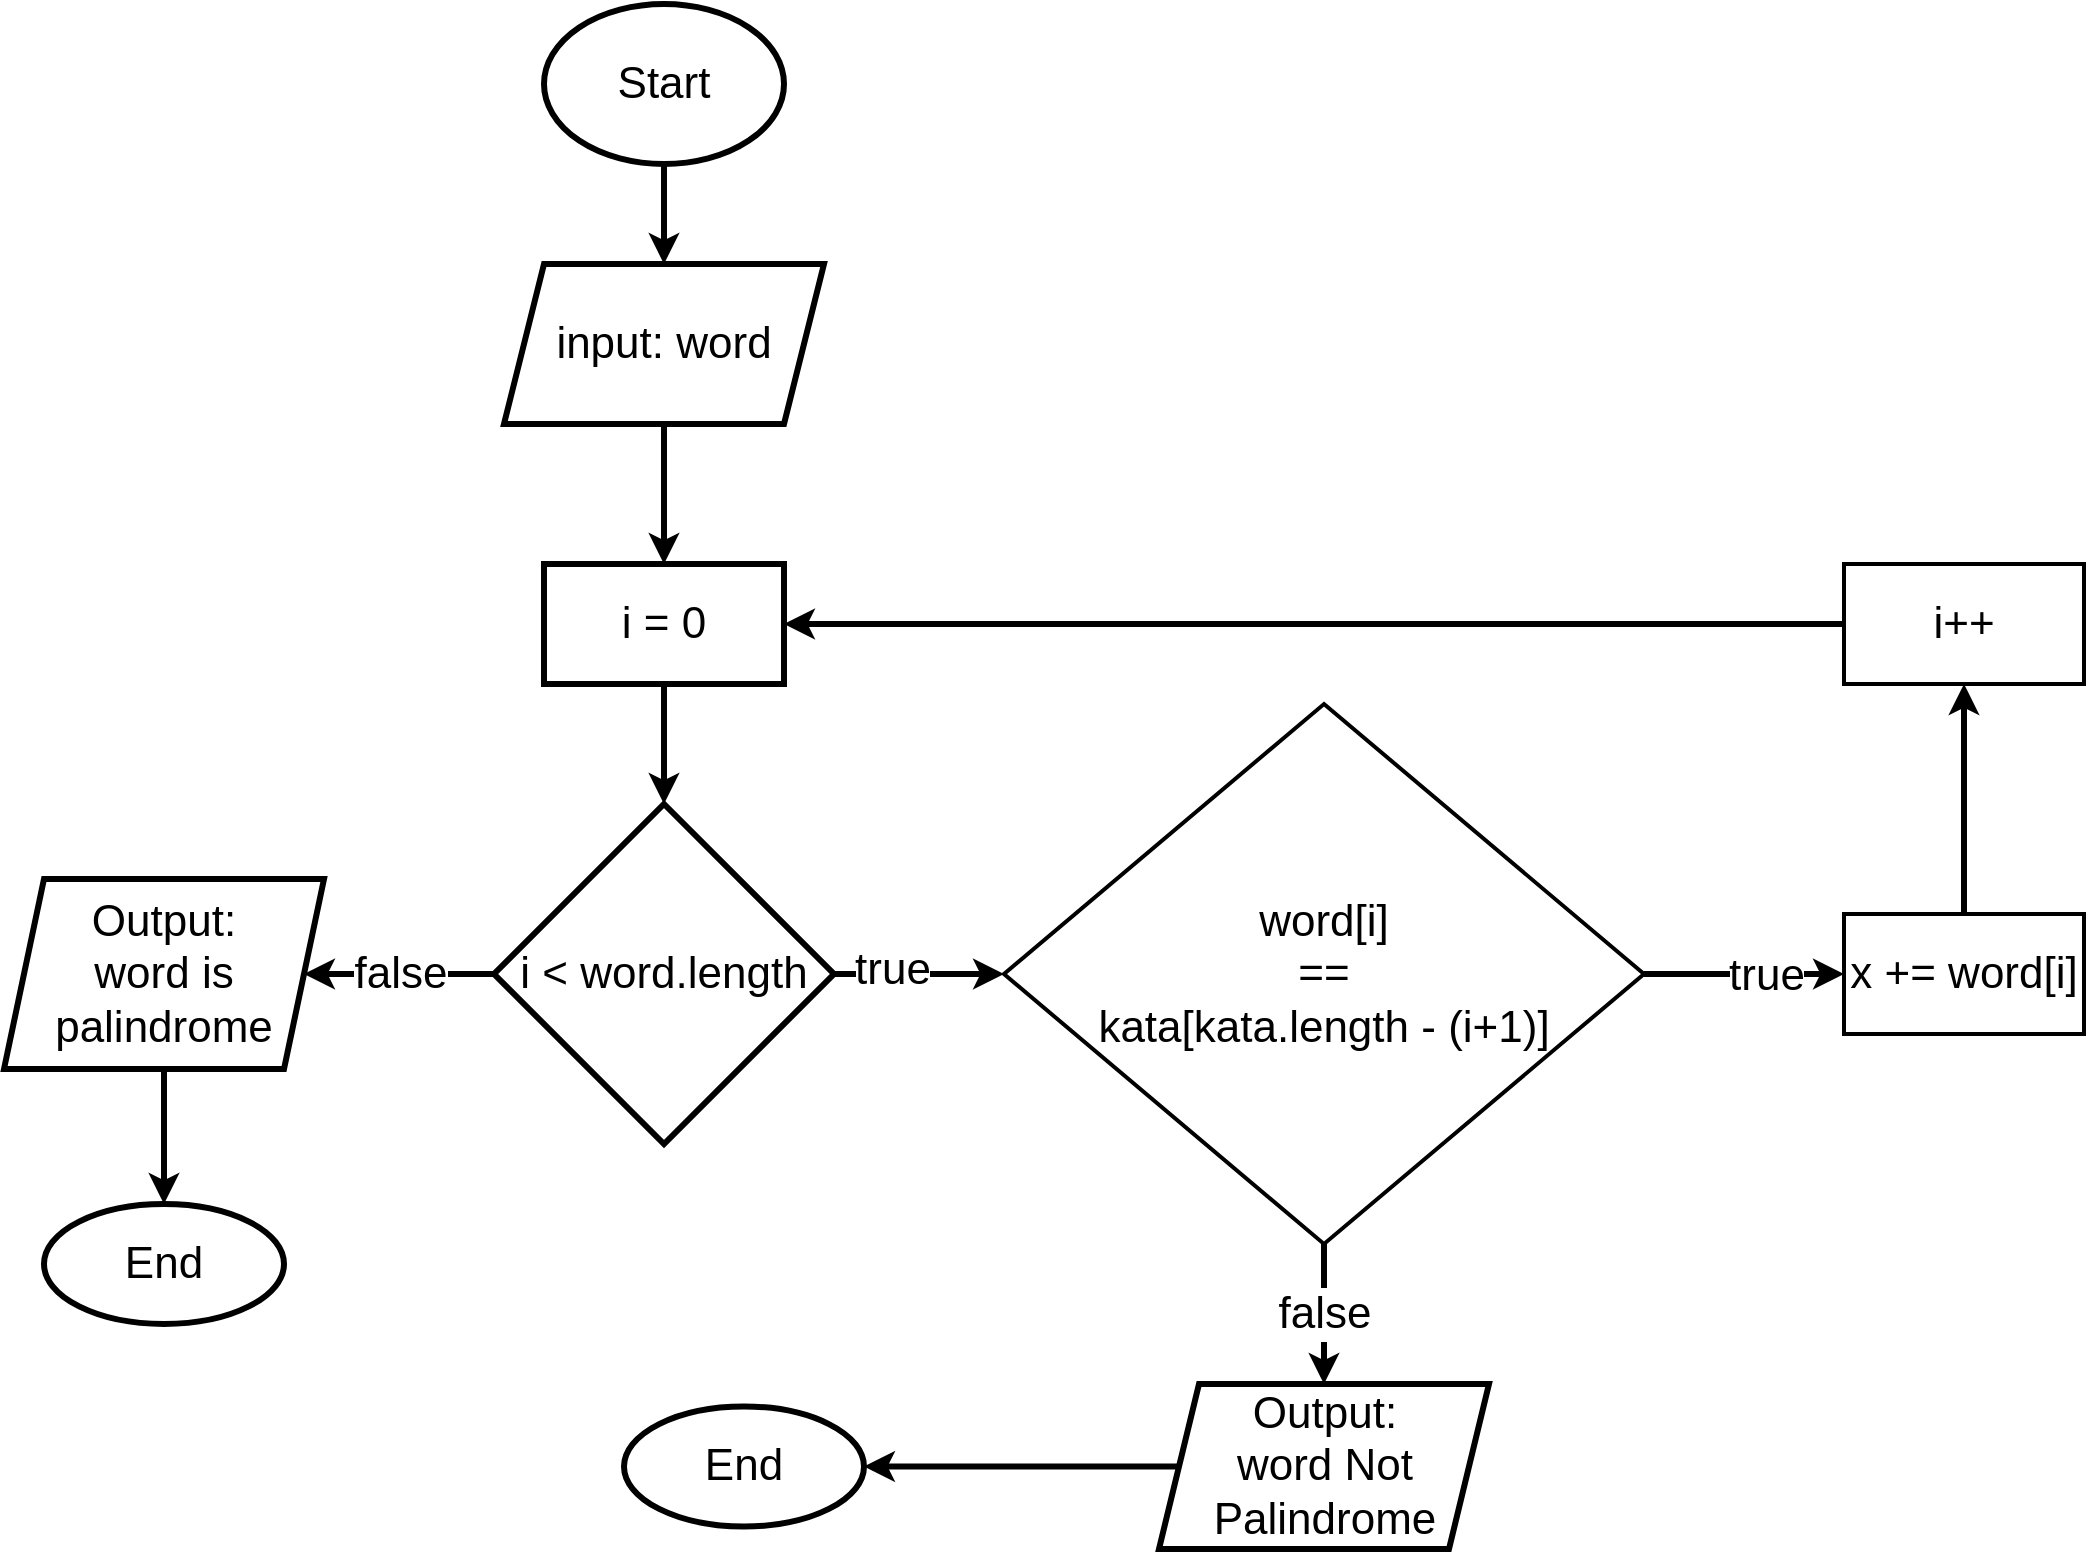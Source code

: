 <mxfile version="20.5.2" type="device"><diagram name="Page-1" id="74e2e168-ea6b-b213-b513-2b3c1d86103e"><mxGraphModel dx="1240" dy="703" grid="1" gridSize="10" guides="1" tooltips="1" connect="1" arrows="1" fold="1" page="1" pageScale="1" pageWidth="1100" pageHeight="850" background="none" math="0" shadow="0"><root><mxCell id="0"/><mxCell id="1" parent="0"/><mxCell id="OOnqW3lr7cRhFUy-42zu-3" value="" style="edgeStyle=orthogonalEdgeStyle;rounded=0;orthogonalLoop=1;jettySize=auto;html=1;strokeWidth=3;fontSize=22;" parent="1" source="OOnqW3lr7cRhFUy-42zu-1" target="OOnqW3lr7cRhFUy-42zu-2" edge="1"><mxGeometry relative="1" as="geometry"/></mxCell><mxCell id="OOnqW3lr7cRhFUy-42zu-1" value="&lt;font style=&quot;font-size: 22px;&quot;&gt;Start&lt;/font&gt;" style="ellipse;whiteSpace=wrap;html=1;strokeWidth=3;fontSize=22;" parent="1" vertex="1"><mxGeometry x="310" y="30" width="120" height="80" as="geometry"/></mxCell><mxCell id="OOnqW3lr7cRhFUy-42zu-5" value="" style="edgeStyle=orthogonalEdgeStyle;rounded=0;orthogonalLoop=1;jettySize=auto;html=1;strokeWidth=3;fontSize=22;" parent="1" source="OOnqW3lr7cRhFUy-42zu-2" target="OOnqW3lr7cRhFUy-42zu-4" edge="1"><mxGeometry relative="1" as="geometry"/></mxCell><mxCell id="OOnqW3lr7cRhFUy-42zu-2" value="&lt;font style=&quot;font-size: 22px;&quot;&gt;input: word&lt;/font&gt;" style="shape=parallelogram;perimeter=parallelogramPerimeter;whiteSpace=wrap;html=1;fixedSize=1;strokeWidth=3;fontSize=22;" parent="1" vertex="1"><mxGeometry x="290" y="160" width="160" height="80" as="geometry"/></mxCell><mxCell id="OOnqW3lr7cRhFUy-42zu-7" value="" style="edgeStyle=orthogonalEdgeStyle;rounded=0;orthogonalLoop=1;jettySize=auto;html=1;strokeWidth=3;fontSize=22;" parent="1" source="OOnqW3lr7cRhFUy-42zu-4" target="OOnqW3lr7cRhFUy-42zu-6" edge="1"><mxGeometry relative="1" as="geometry"/></mxCell><mxCell id="OOnqW3lr7cRhFUy-42zu-4" value="&lt;font style=&quot;font-size: 22px;&quot;&gt;i = 0&lt;/font&gt;" style="rounded=0;whiteSpace=wrap;html=1;strokeWidth=3;fontSize=22;" parent="1" vertex="1"><mxGeometry x="310" y="310" width="120" height="60" as="geometry"/></mxCell><mxCell id="OOnqW3lr7cRhFUy-42zu-15" value="" style="edgeStyle=none;rounded=0;orthogonalLoop=1;jettySize=auto;html=1;strokeWidth=3;fontSize=22;" parent="1" source="OOnqW3lr7cRhFUy-42zu-6" target="OOnqW3lr7cRhFUy-42zu-14" edge="1"><mxGeometry relative="1" as="geometry"/></mxCell><mxCell id="OOnqW3lr7cRhFUy-42zu-33" value="true" style="edgeLabel;html=1;align=center;verticalAlign=middle;resizable=0;points=[];fontSize=22;" parent="OOnqW3lr7cRhFUy-42zu-15" vertex="1" connectable="0"><mxGeometry x="-0.325" y="2" relative="1" as="geometry"><mxPoint as="offset"/></mxGeometry></mxCell><mxCell id="OOnqW3lr7cRhFUy-42zu-30" value="false" style="edgeStyle=none;rounded=0;orthogonalLoop=1;jettySize=auto;html=1;strokeWidth=3;fontSize=22;" parent="1" source="OOnqW3lr7cRhFUy-42zu-6" target="OOnqW3lr7cRhFUy-42zu-29" edge="1"><mxGeometry relative="1" as="geometry"/></mxCell><mxCell id="OOnqW3lr7cRhFUy-42zu-6" value="&lt;font style=&quot;font-size: 22px;&quot;&gt;i &amp;lt; word.length&lt;/font&gt;" style="rhombus;whiteSpace=wrap;html=1;rounded=0;strokeWidth=3;fontSize=22;" parent="1" vertex="1"><mxGeometry x="285" y="430" width="170" height="170" as="geometry"/></mxCell><mxCell id="OOnqW3lr7cRhFUy-42zu-17" value="false" style="edgeStyle=none;rounded=0;orthogonalLoop=1;jettySize=auto;html=1;strokeWidth=3;fontSize=22;" parent="1" source="OOnqW3lr7cRhFUy-42zu-14" target="OOnqW3lr7cRhFUy-42zu-26" edge="1"><mxGeometry relative="1" as="geometry"><mxPoint x="655.0" y="750" as="targetPoint"/></mxGeometry></mxCell><mxCell id="OOnqW3lr7cRhFUy-42zu-21" value="" style="edgeStyle=none;rounded=0;orthogonalLoop=1;jettySize=auto;html=1;strokeWidth=3;fontSize=22;" parent="1" source="OOnqW3lr7cRhFUy-42zu-14" target="OOnqW3lr7cRhFUy-42zu-20" edge="1"><mxGeometry relative="1" as="geometry"/></mxCell><mxCell id="OOnqW3lr7cRhFUy-42zu-25" value="true" style="edgeLabel;html=1;align=center;verticalAlign=middle;resizable=0;points=[];fontSize=22;" parent="OOnqW3lr7cRhFUy-42zu-21" vertex="1" connectable="0"><mxGeometry x="0.209" y="-1" relative="1" as="geometry"><mxPoint as="offset"/></mxGeometry></mxCell><mxCell id="OOnqW3lr7cRhFUy-42zu-14" value="&lt;font style=&quot;font-size: 22px;&quot;&gt;word[i]&lt;br style=&quot;font-size: 22px;&quot;&gt;==&lt;br style=&quot;font-size: 22px;&quot;&gt;kata[kata.length - (i+1)]&lt;/font&gt;" style="strokeWidth=2;html=1;shape=mxgraph.flowchart.decision;whiteSpace=wrap;fontSize=22;" parent="1" vertex="1"><mxGeometry x="540" y="380" width="320" height="270" as="geometry"/></mxCell><mxCell id="OOnqW3lr7cRhFUy-42zu-23" value="" style="edgeStyle=none;rounded=0;orthogonalLoop=1;jettySize=auto;html=1;strokeWidth=3;fontSize=22;" parent="1" source="OOnqW3lr7cRhFUy-42zu-20" target="OOnqW3lr7cRhFUy-42zu-22" edge="1"><mxGeometry relative="1" as="geometry"/></mxCell><mxCell id="OOnqW3lr7cRhFUy-42zu-20" value="&lt;font style=&quot;font-size: 22px;&quot;&gt;x += word[i]&lt;/font&gt;" style="whiteSpace=wrap;html=1;fontSize=22;strokeWidth=2;" parent="1" vertex="1"><mxGeometry x="960" y="485" width="120" height="60" as="geometry"/></mxCell><mxCell id="OOnqW3lr7cRhFUy-42zu-24" style="edgeStyle=none;rounded=0;orthogonalLoop=1;jettySize=auto;html=1;entryX=1;entryY=0.5;entryDx=0;entryDy=0;strokeWidth=3;fontSize=22;" parent="1" source="OOnqW3lr7cRhFUy-42zu-22" target="OOnqW3lr7cRhFUy-42zu-4" edge="1"><mxGeometry relative="1" as="geometry"/></mxCell><mxCell id="OOnqW3lr7cRhFUy-42zu-22" value="&lt;font style=&quot;font-size: 22px;&quot;&gt;i++&lt;/font&gt;" style="whiteSpace=wrap;html=1;fontSize=22;strokeWidth=2;" parent="1" vertex="1"><mxGeometry x="960" y="310" width="120" height="60" as="geometry"/></mxCell><mxCell id="OOnqW3lr7cRhFUy-42zu-28" value="" style="edgeStyle=none;rounded=0;orthogonalLoop=1;jettySize=auto;html=1;strokeWidth=3;fontSize=22;" parent="1" source="OOnqW3lr7cRhFUy-42zu-26" target="OOnqW3lr7cRhFUy-42zu-27" edge="1"><mxGeometry relative="1" as="geometry"/></mxCell><mxCell id="OOnqW3lr7cRhFUy-42zu-26" value="&lt;font style=&quot;font-size: 22px;&quot;&gt;Output:&lt;br style=&quot;font-size: 22px;&quot;&gt;word Not Palindrome&lt;/font&gt;" style="shape=parallelogram;perimeter=parallelogramPerimeter;whiteSpace=wrap;html=1;fixedSize=1;strokeWidth=3;fontSize=22;" parent="1" vertex="1"><mxGeometry x="617.5" y="720" width="165" height="82.5" as="geometry"/></mxCell><mxCell id="OOnqW3lr7cRhFUy-42zu-27" value="End" style="ellipse;whiteSpace=wrap;html=1;fontSize=22;strokeWidth=3;" parent="1" vertex="1"><mxGeometry x="350" y="731.25" width="120" height="60" as="geometry"/></mxCell><mxCell id="OOnqW3lr7cRhFUy-42zu-32" value="" style="edgeStyle=none;rounded=0;orthogonalLoop=1;jettySize=auto;html=1;strokeWidth=3;fontSize=22;" parent="1" source="OOnqW3lr7cRhFUy-42zu-29" target="OOnqW3lr7cRhFUy-42zu-31" edge="1"><mxGeometry relative="1" as="geometry"/></mxCell><mxCell id="OOnqW3lr7cRhFUy-42zu-29" value="&lt;font style=&quot;font-size: 22px;&quot;&gt;Output:&lt;br style=&quot;font-size: 22px;&quot;&gt;word is&lt;br style=&quot;font-size: 22px;&quot;&gt;palindrome&lt;br style=&quot;font-size: 22px;&quot;&gt;&lt;/font&gt;" style="shape=parallelogram;perimeter=parallelogramPerimeter;whiteSpace=wrap;html=1;fixedSize=1;rounded=0;strokeWidth=3;fontSize=22;" parent="1" vertex="1"><mxGeometry x="40" y="467.5" width="160" height="95" as="geometry"/></mxCell><mxCell id="OOnqW3lr7cRhFUy-42zu-31" value="&lt;font style=&quot;font-size: 22px;&quot;&gt;End&lt;/font&gt;" style="ellipse;whiteSpace=wrap;html=1;rounded=0;strokeWidth=3;fontSize=22;" parent="1" vertex="1"><mxGeometry x="60" y="630" width="120" height="60" as="geometry"/></mxCell></root></mxGraphModel></diagram></mxfile>
